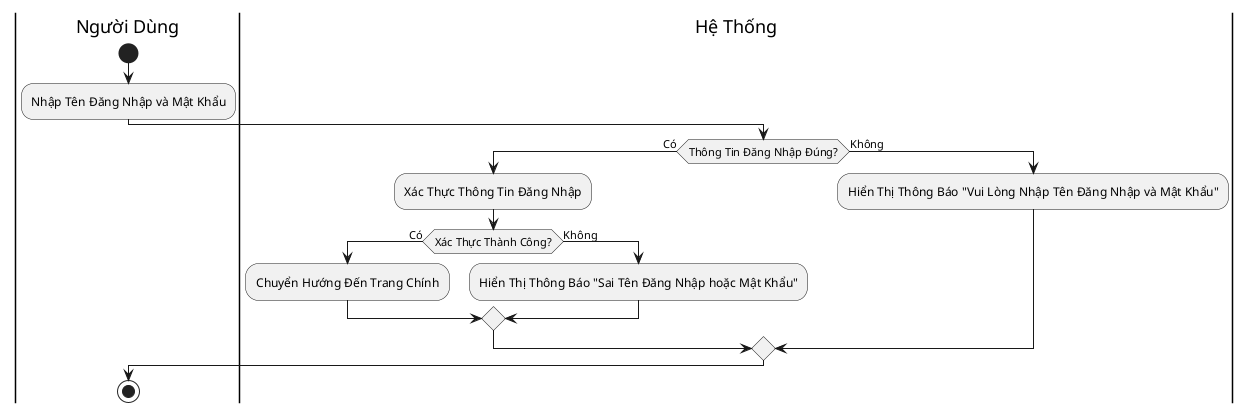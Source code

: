 @startuml
|Người Dùng|
start
:Nhập Tên Đăng Nhập và Mật Khẩu;
|Hệ Thống|
if (Thông Tin Đăng Nhập Đúng?) then (Có)
  :Xác Thực Thông Tin Đăng Nhập;
  if (Xác Thực Thành Công?) then (Có)
    :Chuyển Hướng Đến Trang Chính;
  else (Không)
    :Hiển Thị Thông Báo "Sai Tên Đăng Nhập hoặc Mật Khẩu";
  endif
else (Không)
  :Hiển Thị Thông Báo "Vui Lòng Nhập Tên Đăng Nhập và Mật Khẩu";
endif
|Người Dùng|
stop
@enduml
